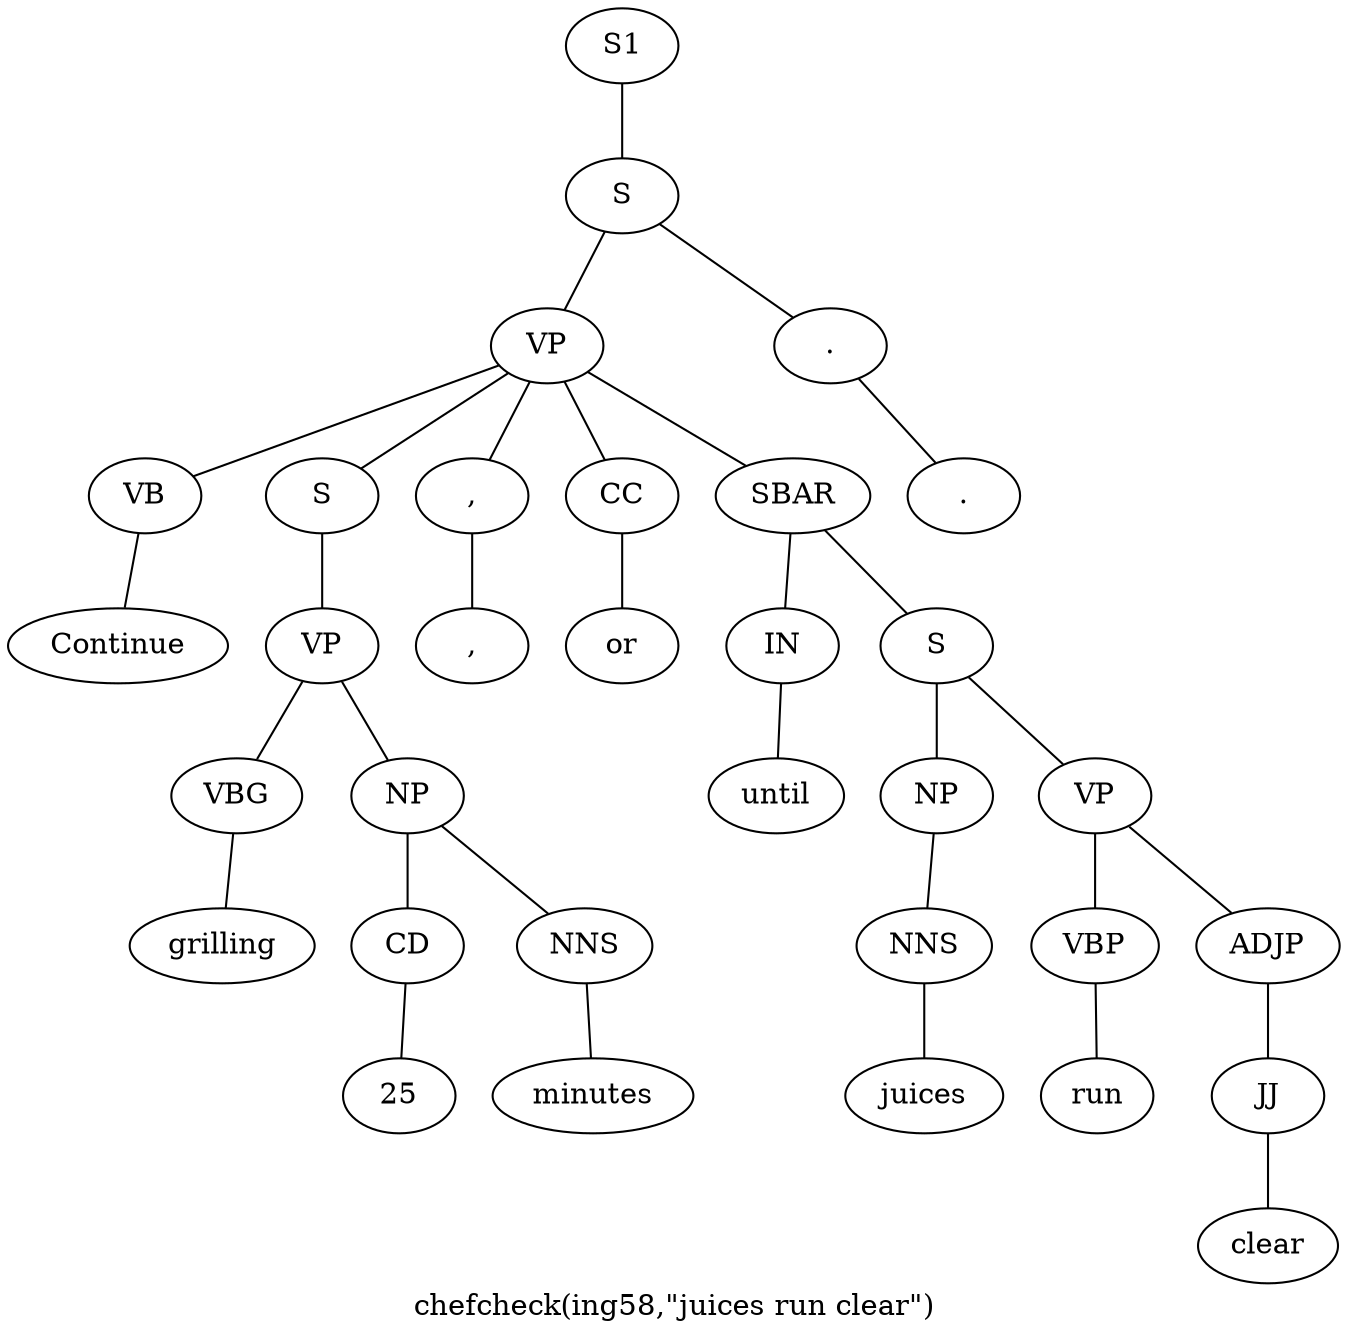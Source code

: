 graph SyntaxGraph {
	label = "chefcheck(ing58,\"juices run clear\")";
	Node0 [label="S1"];
	Node1 [label="S"];
	Node2 [label="VP"];
	Node3 [label="VB"];
	Node4 [label="Continue"];
	Node5 [label="S"];
	Node6 [label="VP"];
	Node7 [label="VBG"];
	Node8 [label="grilling"];
	Node9 [label="NP"];
	Node10 [label="CD"];
	Node11 [label="25"];
	Node12 [label="NNS"];
	Node13 [label="minutes"];
	Node14 [label=","];
	Node15 [label=","];
	Node16 [label="CC"];
	Node17 [label="or"];
	Node18 [label="SBAR"];
	Node19 [label="IN"];
	Node20 [label="until"];
	Node21 [label="S"];
	Node22 [label="NP"];
	Node23 [label="NNS"];
	Node24 [label="juices"];
	Node25 [label="VP"];
	Node26 [label="VBP"];
	Node27 [label="run"];
	Node28 [label="ADJP"];
	Node29 [label="JJ"];
	Node30 [label="clear"];
	Node31 [label="."];
	Node32 [label="."];

	Node0 -- Node1;
	Node1 -- Node2;
	Node1 -- Node31;
	Node2 -- Node3;
	Node2 -- Node5;
	Node2 -- Node14;
	Node2 -- Node16;
	Node2 -- Node18;
	Node3 -- Node4;
	Node5 -- Node6;
	Node6 -- Node7;
	Node6 -- Node9;
	Node7 -- Node8;
	Node9 -- Node10;
	Node9 -- Node12;
	Node10 -- Node11;
	Node12 -- Node13;
	Node14 -- Node15;
	Node16 -- Node17;
	Node18 -- Node19;
	Node18 -- Node21;
	Node19 -- Node20;
	Node21 -- Node22;
	Node21 -- Node25;
	Node22 -- Node23;
	Node23 -- Node24;
	Node25 -- Node26;
	Node25 -- Node28;
	Node26 -- Node27;
	Node28 -- Node29;
	Node29 -- Node30;
	Node31 -- Node32;
}